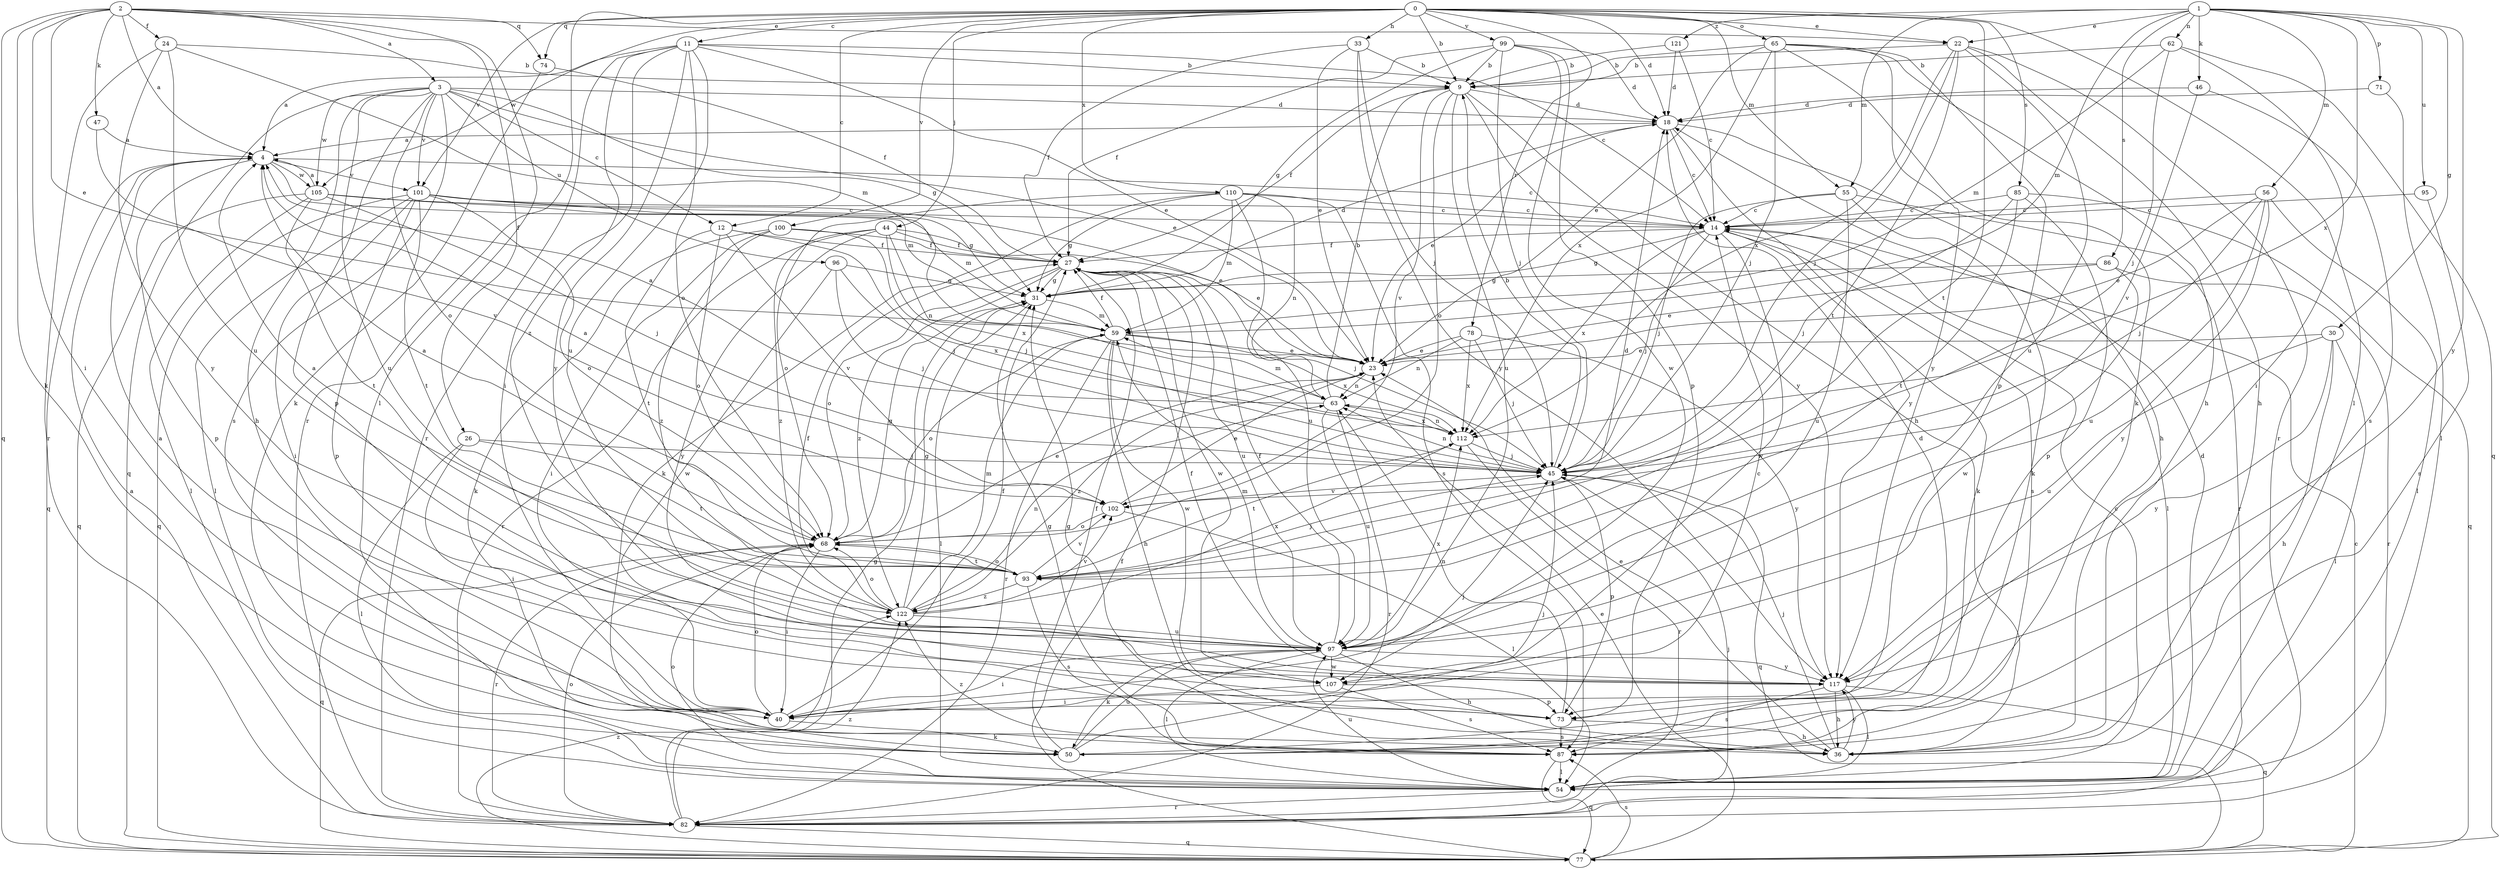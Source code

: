 strict digraph  {
0;
1;
2;
3;
4;
9;
11;
12;
14;
18;
22;
23;
24;
26;
27;
30;
31;
33;
36;
40;
44;
45;
46;
47;
50;
54;
55;
56;
59;
62;
63;
65;
68;
71;
73;
74;
77;
78;
82;
85;
86;
87;
93;
95;
96;
97;
99;
100;
101;
102;
105;
107;
110;
112;
117;
121;
122;
0 -> 9  [label=b];
0 -> 11  [label=c];
0 -> 12  [label=c];
0 -> 18  [label=d];
0 -> 22  [label=e];
0 -> 33  [label=h];
0 -> 44  [label=j];
0 -> 54  [label=l];
0 -> 55  [label=m];
0 -> 65  [label=o];
0 -> 74  [label=q];
0 -> 78  [label=r];
0 -> 82  [label=r];
0 -> 85  [label=s];
0 -> 93  [label=t];
0 -> 99  [label=v];
0 -> 100  [label=v];
0 -> 101  [label=v];
0 -> 105  [label=w];
0 -> 110  [label=x];
1 -> 22  [label=e];
1 -> 30  [label=g];
1 -> 46  [label=k];
1 -> 55  [label=m];
1 -> 56  [label=m];
1 -> 59  [label=m];
1 -> 62  [label=n];
1 -> 71  [label=p];
1 -> 86  [label=s];
1 -> 95  [label=u];
1 -> 112  [label=x];
1 -> 117  [label=y];
1 -> 121  [label=z];
2 -> 3  [label=a];
2 -> 4  [label=a];
2 -> 22  [label=e];
2 -> 23  [label=e];
2 -> 24  [label=f];
2 -> 26  [label=f];
2 -> 40  [label=i];
2 -> 47  [label=k];
2 -> 50  [label=k];
2 -> 54  [label=l];
2 -> 74  [label=q];
2 -> 77  [label=q];
3 -> 12  [label=c];
3 -> 18  [label=d];
3 -> 23  [label=e];
3 -> 31  [label=g];
3 -> 36  [label=h];
3 -> 68  [label=o];
3 -> 73  [label=p];
3 -> 77  [label=q];
3 -> 87  [label=s];
3 -> 96  [label=u];
3 -> 97  [label=u];
3 -> 101  [label=v];
3 -> 105  [label=w];
4 -> 14  [label=c];
4 -> 59  [label=m];
4 -> 73  [label=p];
4 -> 77  [label=q];
4 -> 101  [label=v];
4 -> 105  [label=w];
9 -> 18  [label=d];
9 -> 27  [label=f];
9 -> 36  [label=h];
9 -> 68  [label=o];
9 -> 97  [label=u];
9 -> 102  [label=v];
9 -> 117  [label=y];
11 -> 4  [label=a];
11 -> 9  [label=b];
11 -> 14  [label=c];
11 -> 23  [label=e];
11 -> 40  [label=i];
11 -> 68  [label=o];
11 -> 82  [label=r];
11 -> 97  [label=u];
11 -> 117  [label=y];
11 -> 122  [label=z];
12 -> 27  [label=f];
12 -> 45  [label=j];
12 -> 68  [label=o];
12 -> 93  [label=t];
12 -> 102  [label=v];
14 -> 27  [label=f];
14 -> 31  [label=g];
14 -> 45  [label=j];
14 -> 50  [label=k];
14 -> 54  [label=l];
14 -> 87  [label=s];
14 -> 107  [label=w];
14 -> 112  [label=x];
18 -> 4  [label=a];
18 -> 14  [label=c];
18 -> 23  [label=e];
18 -> 36  [label=h];
18 -> 117  [label=y];
22 -> 9  [label=b];
22 -> 36  [label=h];
22 -> 45  [label=j];
22 -> 82  [label=r];
22 -> 93  [label=t];
22 -> 97  [label=u];
22 -> 112  [label=x];
23 -> 63  [label=n];
23 -> 122  [label=z];
24 -> 9  [label=b];
24 -> 59  [label=m];
24 -> 82  [label=r];
24 -> 97  [label=u];
24 -> 117  [label=y];
26 -> 40  [label=i];
26 -> 45  [label=j];
26 -> 54  [label=l];
26 -> 93  [label=t];
27 -> 31  [label=g];
27 -> 45  [label=j];
27 -> 68  [label=o];
27 -> 97  [label=u];
27 -> 107  [label=w];
27 -> 122  [label=z];
30 -> 23  [label=e];
30 -> 36  [label=h];
30 -> 54  [label=l];
30 -> 97  [label=u];
30 -> 117  [label=y];
31 -> 18  [label=d];
31 -> 54  [label=l];
31 -> 59  [label=m];
33 -> 9  [label=b];
33 -> 23  [label=e];
33 -> 27  [label=f];
33 -> 45  [label=j];
33 -> 117  [label=y];
36 -> 23  [label=e];
36 -> 31  [label=g];
36 -> 45  [label=j];
36 -> 117  [label=y];
40 -> 4  [label=a];
40 -> 14  [label=c];
40 -> 27  [label=f];
40 -> 45  [label=j];
40 -> 50  [label=k];
40 -> 68  [label=o];
44 -> 23  [label=e];
44 -> 27  [label=f];
44 -> 63  [label=n];
44 -> 82  [label=r];
44 -> 112  [label=x];
44 -> 117  [label=y];
44 -> 122  [label=z];
45 -> 9  [label=b];
45 -> 63  [label=n];
45 -> 73  [label=p];
45 -> 77  [label=q];
45 -> 102  [label=v];
46 -> 18  [label=d];
46 -> 87  [label=s];
46 -> 102  [label=v];
47 -> 4  [label=a];
47 -> 102  [label=v];
50 -> 18  [label=d];
50 -> 27  [label=f];
50 -> 45  [label=j];
50 -> 97  [label=u];
54 -> 14  [label=c];
54 -> 18  [label=d];
54 -> 68  [label=o];
54 -> 82  [label=r];
54 -> 97  [label=u];
55 -> 14  [label=c];
55 -> 45  [label=j];
55 -> 50  [label=k];
55 -> 82  [label=r];
55 -> 97  [label=u];
56 -> 14  [label=c];
56 -> 23  [label=e];
56 -> 45  [label=j];
56 -> 54  [label=l];
56 -> 97  [label=u];
56 -> 117  [label=y];
59 -> 23  [label=e];
59 -> 27  [label=f];
59 -> 36  [label=h];
59 -> 68  [label=o];
59 -> 82  [label=r];
59 -> 107  [label=w];
59 -> 112  [label=x];
62 -> 9  [label=b];
62 -> 40  [label=i];
62 -> 45  [label=j];
62 -> 59  [label=m];
62 -> 77  [label=q];
63 -> 4  [label=a];
63 -> 9  [label=b];
63 -> 59  [label=m];
63 -> 82  [label=r];
63 -> 97  [label=u];
63 -> 112  [label=x];
65 -> 9  [label=b];
65 -> 23  [label=e];
65 -> 36  [label=h];
65 -> 45  [label=j];
65 -> 50  [label=k];
65 -> 73  [label=p];
65 -> 112  [label=x];
65 -> 117  [label=y];
68 -> 4  [label=a];
68 -> 23  [label=e];
68 -> 31  [label=g];
68 -> 40  [label=i];
68 -> 77  [label=q];
68 -> 82  [label=r];
68 -> 93  [label=t];
71 -> 18  [label=d];
71 -> 54  [label=l];
73 -> 36  [label=h];
73 -> 63  [label=n];
73 -> 87  [label=s];
74 -> 27  [label=f];
74 -> 50  [label=k];
77 -> 14  [label=c];
77 -> 23  [label=e];
77 -> 27  [label=f];
77 -> 87  [label=s];
77 -> 122  [label=z];
78 -> 23  [label=e];
78 -> 45  [label=j];
78 -> 63  [label=n];
78 -> 112  [label=x];
78 -> 117  [label=y];
82 -> 4  [label=a];
82 -> 31  [label=g];
82 -> 45  [label=j];
82 -> 68  [label=o];
82 -> 77  [label=q];
82 -> 122  [label=z];
85 -> 14  [label=c];
85 -> 45  [label=j];
85 -> 73  [label=p];
85 -> 77  [label=q];
85 -> 93  [label=t];
86 -> 23  [label=e];
86 -> 31  [label=g];
86 -> 82  [label=r];
86 -> 107  [label=w];
87 -> 31  [label=g];
87 -> 54  [label=l];
87 -> 77  [label=q];
87 -> 122  [label=z];
93 -> 4  [label=a];
93 -> 18  [label=d];
93 -> 45  [label=j];
93 -> 68  [label=o];
93 -> 87  [label=s];
93 -> 102  [label=v];
93 -> 122  [label=z];
95 -> 14  [label=c];
95 -> 87  [label=s];
96 -> 31  [label=g];
96 -> 45  [label=j];
96 -> 107  [label=w];
96 -> 112  [label=x];
97 -> 27  [label=f];
97 -> 36  [label=h];
97 -> 40  [label=i];
97 -> 50  [label=k];
97 -> 54  [label=l];
97 -> 59  [label=m];
97 -> 107  [label=w];
97 -> 112  [label=x];
97 -> 117  [label=y];
99 -> 9  [label=b];
99 -> 18  [label=d];
99 -> 27  [label=f];
99 -> 31  [label=g];
99 -> 45  [label=j];
99 -> 73  [label=p];
99 -> 107  [label=w];
100 -> 27  [label=f];
100 -> 40  [label=i];
100 -> 45  [label=j];
100 -> 50  [label=k];
100 -> 122  [label=z];
101 -> 14  [label=c];
101 -> 23  [label=e];
101 -> 31  [label=g];
101 -> 40  [label=i];
101 -> 54  [label=l];
101 -> 68  [label=o];
101 -> 73  [label=p];
101 -> 77  [label=q];
101 -> 93  [label=t];
102 -> 4  [label=a];
102 -> 23  [label=e];
102 -> 54  [label=l];
102 -> 68  [label=o];
105 -> 4  [label=a];
105 -> 14  [label=c];
105 -> 45  [label=j];
105 -> 54  [label=l];
105 -> 59  [label=m];
105 -> 77  [label=q];
105 -> 93  [label=t];
107 -> 40  [label=i];
107 -> 73  [label=p];
107 -> 87  [label=s];
110 -> 14  [label=c];
110 -> 31  [label=g];
110 -> 50  [label=k];
110 -> 59  [label=m];
110 -> 63  [label=n];
110 -> 68  [label=o];
110 -> 87  [label=s];
110 -> 97  [label=u];
112 -> 45  [label=j];
112 -> 63  [label=n];
112 -> 82  [label=r];
112 -> 93  [label=t];
117 -> 27  [label=f];
117 -> 36  [label=h];
117 -> 54  [label=l];
117 -> 77  [label=q];
117 -> 87  [label=s];
121 -> 9  [label=b];
121 -> 14  [label=c];
121 -> 18  [label=d];
122 -> 27  [label=f];
122 -> 31  [label=g];
122 -> 59  [label=m];
122 -> 63  [label=n];
122 -> 68  [label=o];
122 -> 97  [label=u];
122 -> 102  [label=v];
122 -> 112  [label=x];
}
